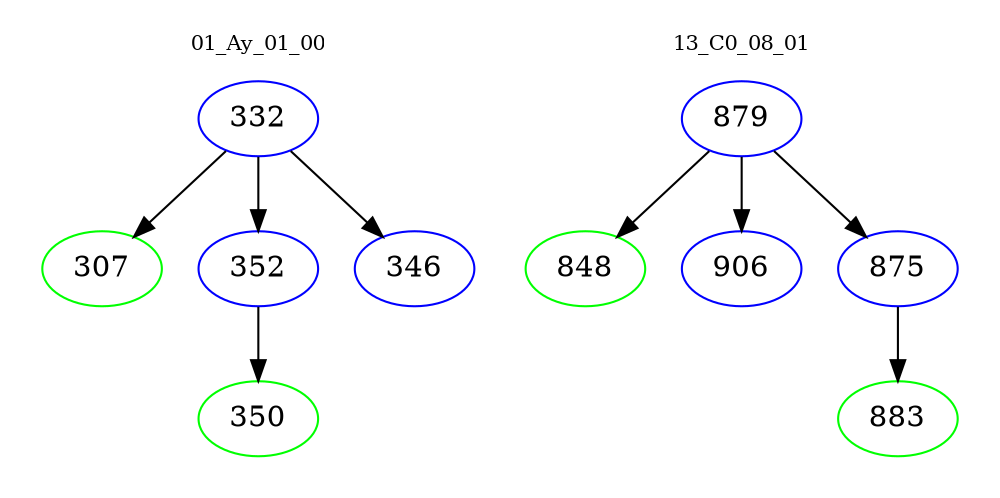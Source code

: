 digraph{
subgraph cluster_0 {
color = white
label = "01_Ay_01_00";
fontsize=10;
T0_332 [label="332", color="blue"]
T0_332 -> T0_307 [color="black"]
T0_307 [label="307", color="green"]
T0_332 -> T0_352 [color="black"]
T0_352 [label="352", color="blue"]
T0_352 -> T0_350 [color="black"]
T0_350 [label="350", color="green"]
T0_332 -> T0_346 [color="black"]
T0_346 [label="346", color="blue"]
}
subgraph cluster_1 {
color = white
label = "13_C0_08_01";
fontsize=10;
T1_879 [label="879", color="blue"]
T1_879 -> T1_848 [color="black"]
T1_848 [label="848", color="green"]
T1_879 -> T1_906 [color="black"]
T1_906 [label="906", color="blue"]
T1_879 -> T1_875 [color="black"]
T1_875 [label="875", color="blue"]
T1_875 -> T1_883 [color="black"]
T1_883 [label="883", color="green"]
}
}
